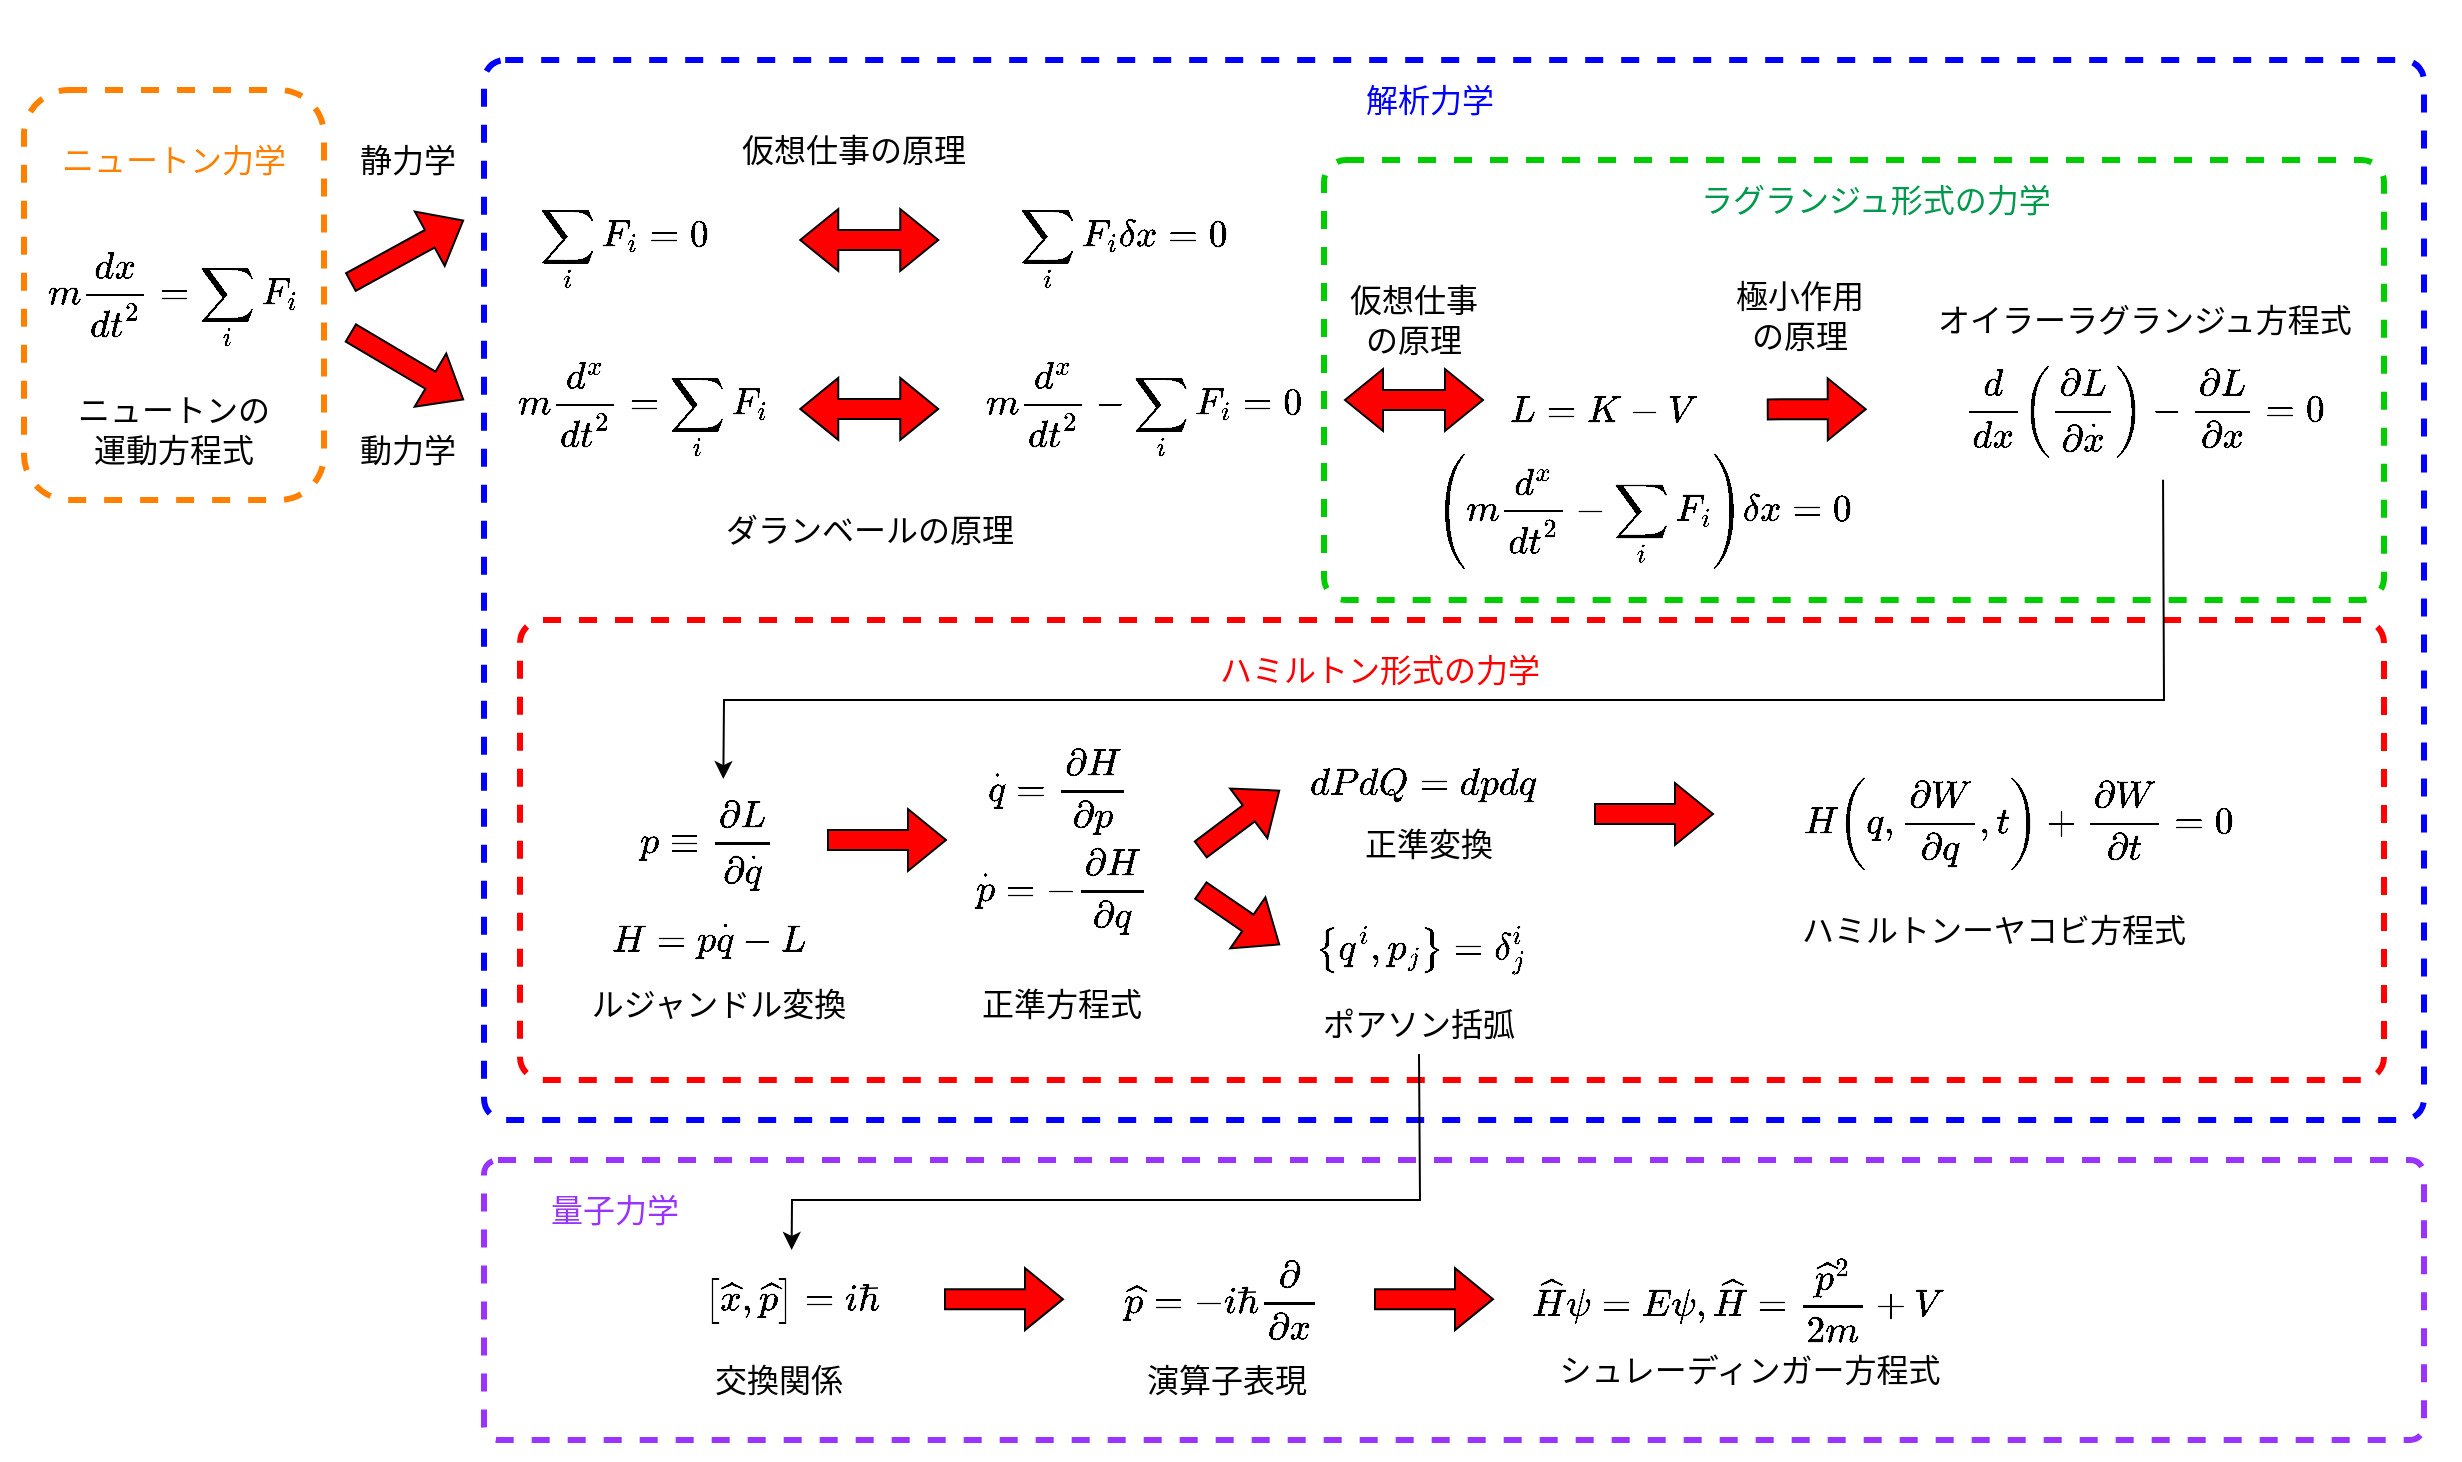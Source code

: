 <mxfile version="26.2.2">
  <diagram name="ページ1" id="Xpi5GvDhhlEL-7WdTvqS">
    <mxGraphModel dx="278" dy="151" grid="0" gridSize="10" guides="0" tooltips="1" connect="1" arrows="1" fold="1" page="1" pageScale="1" pageWidth="1250" pageHeight="750" math="1" shadow="0">
      <root>
        <mxCell id="0" />
        <mxCell id="1" parent="0" />
        <mxCell id="-pB7I64REoCSjXhP6a5t-30" value="" style="rounded=0;whiteSpace=wrap;html=1;fillColor=default;strokeColor=none;" parent="1" vertex="1">
          <mxGeometry x="10" y="10" width="1230" height="730" as="geometry" />
        </mxCell>
        <mxCell id="-pB7I64REoCSjXhP6a5t-9" value="" style="rounded=1;whiteSpace=wrap;html=1;fillColor=none;strokeColor=#9933FF;strokeWidth=3;dashed=1;fontColor=#9933FF;arcSize=5;fontSize=16;" parent="1" vertex="1">
          <mxGeometry x="252" y="590" width="970" height="140" as="geometry" />
        </mxCell>
        <mxCell id="-pB7I64REoCSjXhP6a5t-2" value="" style="rounded=1;whiteSpace=wrap;html=1;fillColor=none;strokeColor=#0000FF;strokeWidth=3;dashed=1;fontColor=#FF8000;arcSize=2;fontSize=16;" parent="1" vertex="1">
          <mxGeometry x="252" y="40" width="970" height="530" as="geometry" />
        </mxCell>
        <mxCell id="-pB7I64REoCSjXhP6a5t-12" value="" style="rounded=1;whiteSpace=wrap;html=1;fillColor=none;strokeColor=#FF0000;strokeWidth=3;dashed=1;fontColor=#00994D;arcSize=5;fontSize=16;" parent="1" vertex="1">
          <mxGeometry x="270" y="320" width="932" height="230" as="geometry" />
        </mxCell>
        <mxCell id="-pB7I64REoCSjXhP6a5t-11" value="" style="rounded=1;whiteSpace=wrap;html=1;fillColor=none;strokeColor=#00CC00;strokeWidth=3;dashed=1;fontColor=#00994D;arcSize=5;fontSize=16;" parent="1" vertex="1">
          <mxGeometry x="672" y="90" width="530" height="220" as="geometry" />
        </mxCell>
        <mxCell id="-pB7I64REoCSjXhP6a5t-1" value="" style="rounded=1;whiteSpace=wrap;html=1;fillColor=none;strokeColor=#FF8000;strokeWidth=3;dashed=1;fontColor=#FF8000;fontSize=16;" parent="1" vertex="1">
          <mxGeometry x="22" y="55" width="150" height="205" as="geometry" />
        </mxCell>
        <mxCell id="rrx2s7AU9UJIHRH4i8Ev-1" value="`m\frac{dx}{dt^2}=\sum_i F_i`" style="text;html=1;align=center;verticalAlign=middle;whiteSpace=wrap;rounded=0;fontSize=16;" parent="1" vertex="1">
          <mxGeometry x="27" y="125" width="140" height="70" as="geometry" />
        </mxCell>
        <mxCell id="rrx2s7AU9UJIHRH4i8Ev-2" value="ニュートン力学" style="text;html=1;align=center;verticalAlign=middle;whiteSpace=wrap;rounded=0;fontSize=16;fontColor=#FF8000;" parent="1" vertex="1">
          <mxGeometry x="32" y="75" width="130" height="30" as="geometry" />
        </mxCell>
        <mxCell id="rrx2s7AU9UJIHRH4i8Ev-3" value="ニュートンの&lt;div&gt;運動方程式&lt;/div&gt;" style="text;html=1;align=center;verticalAlign=middle;whiteSpace=wrap;rounded=0;fontSize=16;" parent="1" vertex="1">
          <mxGeometry x="32" y="210" width="130" height="30" as="geometry" />
        </mxCell>
        <mxCell id="rrx2s7AU9UJIHRH4i8Ev-5" value="`\sum_i F_i=0`" style="text;html=1;align=center;verticalAlign=middle;whiteSpace=wrap;rounded=0;fontSize=16;" parent="1" vertex="1">
          <mxGeometry x="252" y="110" width="140" height="50" as="geometry" />
        </mxCell>
        <mxCell id="rrx2s7AU9UJIHRH4i8Ev-6" value="`\sum_i F_i \delta x=0`" style="text;html=1;align=center;verticalAlign=middle;whiteSpace=wrap;rounded=0;fontSize=16;" parent="1" vertex="1">
          <mxGeometry x="502" y="110" width="140" height="50" as="geometry" />
        </mxCell>
        <mxCell id="rrx2s7AU9UJIHRH4i8Ev-7" value="`m\frac{d^x}{dt^2}=\sum_i F_i`" style="text;html=1;align=center;verticalAlign=middle;whiteSpace=wrap;rounded=0;fontSize=16;" parent="1" vertex="1">
          <mxGeometry x="262" y="180" width="140" height="70" as="geometry" />
        </mxCell>
        <mxCell id="rrx2s7AU9UJIHRH4i8Ev-8" value="`m\frac{d^x}{dt^2}-\sum_i F_i=0`" style="text;html=1;align=center;verticalAlign=middle;whiteSpace=wrap;rounded=0;fontSize=16;" parent="1" vertex="1">
          <mxGeometry x="502" y="180" width="160" height="70" as="geometry" />
        </mxCell>
        <mxCell id="t1Iy8DMnqRUx4DhuXsr5-1" value="仮想仕事&lt;span style=&quot;background-color: transparent; color: light-dark(rgb(0, 0, 0), rgb(255, 255, 255));&quot;&gt;の原理&lt;/span&gt;" style="text;html=1;align=center;verticalAlign=middle;whiteSpace=wrap;rounded=0;fontSize=16;" parent="1" vertex="1">
          <mxGeometry x="372" y="70" width="130" height="30" as="geometry" />
        </mxCell>
        <mxCell id="t1Iy8DMnqRUx4DhuXsr5-2" value="`L=K-V`" style="text;html=1;align=center;verticalAlign=middle;whiteSpace=wrap;rounded=0;fontSize=16;" parent="1" vertex="1">
          <mxGeometry x="742" y="180" width="140" height="70" as="geometry" />
        </mxCell>
        <mxCell id="t1Iy8DMnqRUx4DhuXsr5-3" value="`\frac{d}{dx}\left(\frac{\partial L}{\partial \dot{x}}\right)-\frac{\partial L}{\partial x} = 0`" style="text;html=1;align=center;verticalAlign=middle;whiteSpace=wrap;rounded=0;fontSize=16;" parent="1" vertex="1">
          <mxGeometry x="1012" y="180" width="140" height="70" as="geometry" />
        </mxCell>
        <mxCell id="t1Iy8DMnqRUx4DhuXsr5-4" value="`\left(m\frac{d^x}{dt^2}-\sum_i F_i\right) \delta x=0`" style="text;html=1;align=center;verticalAlign=middle;whiteSpace=wrap;rounded=0;fontSize=16;" parent="1" vertex="1">
          <mxGeometry x="761.88" y="230" width="140" height="70" as="geometry" />
        </mxCell>
        <mxCell id="t1Iy8DMnqRUx4DhuXsr5-5" value="ダランベールの原理" style="text;html=1;align=center;verticalAlign=middle;whiteSpace=wrap;rounded=0;fontSize=16;" parent="1" vertex="1">
          <mxGeometry x="369.63" y="260" width="150" height="30" as="geometry" />
        </mxCell>
        <mxCell id="t1Iy8DMnqRUx4DhuXsr5-9" value="" style="shape=flexArrow;endArrow=classic;html=1;rounded=0;fillColor=#FF0000;fontSize=16;" parent="1" edge="1">
          <mxGeometry width="50" height="50" relative="1" as="geometry">
            <mxPoint x="185" y="151.25" as="sourcePoint" />
            <mxPoint x="242" y="120" as="targetPoint" />
          </mxGeometry>
        </mxCell>
        <mxCell id="t1Iy8DMnqRUx4DhuXsr5-11" value="" style="shape=flexArrow;endArrow=classic;html=1;rounded=0;fillColor=#FF0000;fontSize=16;" parent="1" edge="1">
          <mxGeometry width="50" height="50" relative="1" as="geometry">
            <mxPoint x="185" y="176.25" as="sourcePoint" />
            <mxPoint x="242" y="210" as="targetPoint" />
          </mxGeometry>
        </mxCell>
        <mxCell id="t1Iy8DMnqRUx4DhuXsr5-12" value="静力学" style="text;html=1;align=center;verticalAlign=middle;whiteSpace=wrap;rounded=0;fontSize=16;" parent="1" vertex="1">
          <mxGeometry x="184.25" y="75" width="60" height="30" as="geometry" />
        </mxCell>
        <mxCell id="t1Iy8DMnqRUx4DhuXsr5-16" value="" style="shape=flexArrow;endArrow=classic;startArrow=classic;html=1;rounded=0;fillColor=#FF0000;strokeColor=#000000;fontStyle=1;fontSize=16;" parent="1" edge="1">
          <mxGeometry width="100" height="100" relative="1" as="geometry">
            <mxPoint x="682" y="210" as="sourcePoint" />
            <mxPoint x="752" y="210" as="targetPoint" />
          </mxGeometry>
        </mxCell>
        <mxCell id="t1Iy8DMnqRUx4DhuXsr5-19" value="" style="shape=flexArrow;endArrow=classic;html=1;rounded=0;fillColor=#FF0000;fontSize=16;" parent="1" edge="1">
          <mxGeometry width="50" height="50" relative="1" as="geometry">
            <mxPoint x="893.38" y="214.7" as="sourcePoint" />
            <mxPoint x="943.38" y="214.57" as="targetPoint" />
          </mxGeometry>
        </mxCell>
        <mxCell id="t1Iy8DMnqRUx4DhuXsr5-20" value="極小作用&lt;div&gt;&lt;span style=&quot;background-color: transparent; color: light-dark(rgb(0, 0, 0), rgb(255, 255, 255));&quot;&gt;の原理&lt;/span&gt;&lt;/div&gt;" style="text;html=1;align=center;verticalAlign=middle;whiteSpace=wrap;rounded=0;fontSize=16;" parent="1" vertex="1">
          <mxGeometry x="868" y="150" width="84" height="35" as="geometry" />
        </mxCell>
        <mxCell id="t1Iy8DMnqRUx4DhuXsr5-21" value="ラグランジュ形式の力学" style="text;html=1;align=center;verticalAlign=middle;whiteSpace=wrap;rounded=0;fontSize=16;fontColor=#00994D;" parent="1" vertex="1">
          <mxGeometry x="848" y="100" width="200" height="20" as="geometry" />
        </mxCell>
        <mxCell id="t1Iy8DMnqRUx4DhuXsr5-22" value="解析力学" style="text;html=1;align=center;verticalAlign=middle;whiteSpace=wrap;rounded=0;fontSize=16;fontColor=#0000FF;" parent="1" vertex="1">
          <mxGeometry x="624.88" y="50" width="200" height="20" as="geometry" />
        </mxCell>
        <mxCell id="bC-y-SfwGKUDFejCJZRV-1" value="`H=p\dot{q}-L`" style="text;html=1;align=center;verticalAlign=middle;whiteSpace=wrap;rounded=0;fontSize=16;" parent="1" vertex="1">
          <mxGeometry x="334.63" y="464" width="60" height="30" as="geometry" />
        </mxCell>
        <mxCell id="bC-y-SfwGKUDFejCJZRV-2" value="`p\equiv \frac{\partial L}{\partial \dot{q}}`" style="text;html=1;align=center;verticalAlign=middle;whiteSpace=wrap;rounded=0;fontSize=16;" parent="1" vertex="1">
          <mxGeometry x="330.44" y="403" width="68.37" height="57" as="geometry" />
        </mxCell>
        <mxCell id="bC-y-SfwGKUDFejCJZRV-3" value="シュレーディンガー方程式" style="text;html=1;align=center;verticalAlign=middle;whiteSpace=wrap;rounded=0;fontSize=16;" parent="1" vertex="1">
          <mxGeometry x="767" y="680" width="236" height="30" as="geometry" />
        </mxCell>
        <mxCell id="bC-y-SfwGKUDFejCJZRV-4" value="ルジャンドル変換" style="text;html=1;align=center;verticalAlign=middle;whiteSpace=wrap;rounded=0;fontSize=16;" parent="1" vertex="1">
          <mxGeometry x="297" y="497" width="145" height="30" as="geometry" />
        </mxCell>
        <mxCell id="bC-y-SfwGKUDFejCJZRV-5" value="" style="shape=flexArrow;endArrow=classic;html=1;rounded=0;fillColor=#FF0000;fontSize=16;" parent="1" edge="1">
          <mxGeometry width="50" height="50" relative="1" as="geometry">
            <mxPoint x="423.5" y="430" as="sourcePoint" />
            <mxPoint x="483.5" y="430" as="targetPoint" />
          </mxGeometry>
        </mxCell>
        <mxCell id="bC-y-SfwGKUDFejCJZRV-6" value="`\dot{q} = \frac{\partial H}{\partial p}`" style="text;html=1;align=center;verticalAlign=middle;whiteSpace=wrap;rounded=0;fontSize=16;" parent="1" vertex="1">
          <mxGeometry x="508.5" y="390" width="60" height="30" as="geometry" />
        </mxCell>
        <mxCell id="bC-y-SfwGKUDFejCJZRV-7" value="`\dot{p} = - \frac{\partial H}{\partial q}`" style="text;html=1;align=center;verticalAlign=middle;whiteSpace=wrap;rounded=0;fontSize=16;" parent="1" vertex="1">
          <mxGeometry x="510.5" y="440" width="60" height="30" as="geometry" />
        </mxCell>
        <mxCell id="bC-y-SfwGKUDFejCJZRV-8" value="`dPdQ=dpdq`" style="text;html=1;align=center;verticalAlign=middle;whiteSpace=wrap;rounded=0;fontSize=16;" parent="1" vertex="1">
          <mxGeometry x="677" y="387" width="90" height="30" as="geometry" />
        </mxCell>
        <mxCell id="bC-y-SfwGKUDFejCJZRV-9" value="ハミルトン形式の力学" style="text;html=1;align=center;verticalAlign=middle;whiteSpace=wrap;rounded=0;fontSize=16;fontColor=#FF0000;" parent="1" vertex="1">
          <mxGeometry x="601.5" y="330" width="195.5" height="30" as="geometry" />
        </mxCell>
        <mxCell id="bC-y-SfwGKUDFejCJZRV-10" value="`\{q^i, p_j\} = \delta_j^i`" style="text;html=1;align=center;verticalAlign=middle;whiteSpace=wrap;rounded=0;fontSize=16;" parent="1" vertex="1">
          <mxGeometry x="674.5" y="470" width="90" height="30" as="geometry" />
        </mxCell>
        <mxCell id="bC-y-SfwGKUDFejCJZRV-12" value="正準変換" style="text;html=1;align=center;verticalAlign=middle;whiteSpace=wrap;rounded=0;fontSize=16;" parent="1" vertex="1">
          <mxGeometry x="652" y="417" width="145" height="30" as="geometry" />
        </mxCell>
        <mxCell id="bC-y-SfwGKUDFejCJZRV-13" value="" style="shape=flexArrow;endArrow=classic;html=1;rounded=0;fillColor=#FF0000;fontSize=16;" parent="1" edge="1">
          <mxGeometry width="50" height="50" relative="1" as="geometry">
            <mxPoint x="807" y="417" as="sourcePoint" />
            <mxPoint x="867" y="417" as="targetPoint" />
          </mxGeometry>
        </mxCell>
        <mxCell id="bC-y-SfwGKUDFejCJZRV-14" value="`H\left(q,\frac{\partial W}{\partial q},t\right)+\frac{\partial W}{\partial t} = 0`" style="text;html=1;align=center;verticalAlign=middle;whiteSpace=wrap;rounded=0;fontSize=16;" parent="1" vertex="1">
          <mxGeometry x="922" y="387" width="195" height="67" as="geometry" />
        </mxCell>
        <mxCell id="bC-y-SfwGKUDFejCJZRV-17" value="`\hat{p} = -i h \frac{\partial}{\partial x}`" style="text;html=1;align=center;verticalAlign=middle;whiteSpace=wrap;rounded=0;fontFamily=Helvetica;fontSize=16;" parent="1" vertex="1">
          <mxGeometry x="542" y="625" width="157.12" height="70" as="geometry" />
        </mxCell>
        <mxCell id="bC-y-SfwGKUDFejCJZRV-18" value="" style="shape=flexArrow;endArrow=classic;html=1;rounded=0;fillColor=#FF0000;fontSize=16;" parent="1" edge="1">
          <mxGeometry width="50" height="50" relative="1" as="geometry">
            <mxPoint x="482" y="659.57" as="sourcePoint" />
            <mxPoint x="542" y="659.57" as="targetPoint" />
          </mxGeometry>
        </mxCell>
        <mxCell id="bC-y-SfwGKUDFejCJZRV-19" value="`[\hat{x},\hat{p}]= ih`" style="text;html=1;align=center;verticalAlign=middle;whiteSpace=wrap;rounded=0;fontFamily=Helvetica;fontSize=16;" parent="1" vertex="1">
          <mxGeometry x="342" y="635" width="127.63" height="50" as="geometry" />
        </mxCell>
        <mxCell id="bC-y-SfwGKUDFejCJZRV-20" value="" style="shape=flexArrow;endArrow=classic;html=1;rounded=0;fillColor=#FF0000;fontSize=16;" parent="1" edge="1">
          <mxGeometry width="50" height="50" relative="1" as="geometry">
            <mxPoint x="697" y="659.57" as="sourcePoint" />
            <mxPoint x="757" y="659.57" as="targetPoint" />
          </mxGeometry>
        </mxCell>
        <mxCell id="bC-y-SfwGKUDFejCJZRV-21" value="`\hat{H}\psi=E\psi,\hat{H}=\frac{\hat{p}^2}{2m} + V`" style="text;html=1;align=center;verticalAlign=middle;whiteSpace=wrap;rounded=0;fontFamily=Helvetica;fontSize=16;" parent="1" vertex="1">
          <mxGeometry x="757" y="635" width="244" height="50" as="geometry" />
        </mxCell>
        <mxCell id="bC-y-SfwGKUDFejCJZRV-23" value="ポアソン括弧" style="text;html=1;align=center;verticalAlign=middle;whiteSpace=wrap;rounded=0;fontSize=16;" parent="1" vertex="1">
          <mxGeometry x="647" y="507" width="145" height="30" as="geometry" />
        </mxCell>
        <mxCell id="-pB7I64REoCSjXhP6a5t-4" value="仮想仕事&lt;div&gt;の原理&lt;/div&gt;" style="text;html=1;align=center;verticalAlign=middle;whiteSpace=wrap;rounded=0;fontSize=16;" parent="1" vertex="1">
          <mxGeometry x="677" y="150" width="80" height="40" as="geometry" />
        </mxCell>
        <mxCell id="-pB7I64REoCSjXhP6a5t-5" value="オイラーラグランジュ方程式" style="text;html=1;align=center;verticalAlign=middle;whiteSpace=wrap;rounded=0;fontSize=16;" parent="1" vertex="1">
          <mxGeometry x="959.5" y="155" width="245" height="30" as="geometry" />
        </mxCell>
        <mxCell id="-pB7I64REoCSjXhP6a5t-7" value="正準方程式" style="text;html=1;align=center;verticalAlign=middle;whiteSpace=wrap;rounded=0;fontSize=16;" parent="1" vertex="1">
          <mxGeometry x="465.5" y="497" width="150" height="30" as="geometry" />
        </mxCell>
        <mxCell id="-pB7I64REoCSjXhP6a5t-8" value="ハミルトンーヤコビ方程式" style="text;html=1;align=center;verticalAlign=middle;whiteSpace=wrap;rounded=0;fontSize=16;" parent="1" vertex="1">
          <mxGeometry x="887" y="460" width="240" height="30" as="geometry" />
        </mxCell>
        <mxCell id="-pB7I64REoCSjXhP6a5t-10" value="量子力学" style="text;html=1;align=center;verticalAlign=middle;whiteSpace=wrap;rounded=0;fontSize=16;fontColor=#9933FF;" parent="1" vertex="1">
          <mxGeometry x="270" y="605" width="95" height="20" as="geometry" />
        </mxCell>
        <mxCell id="-pB7I64REoCSjXhP6a5t-14" value="" style="shape=flexArrow;endArrow=classic;html=1;rounded=0;fillColor=#FF0000;fontSize=16;" parent="1" edge="1">
          <mxGeometry width="50" height="50" relative="1" as="geometry">
            <mxPoint x="610" y="435" as="sourcePoint" />
            <mxPoint x="650" y="405" as="targetPoint" />
          </mxGeometry>
        </mxCell>
        <mxCell id="-pB7I64REoCSjXhP6a5t-15" value="" style="shape=flexArrow;endArrow=classic;html=1;rounded=0;fillColor=#FF0000;entryX=0;entryY=0.25;entryDx=0;entryDy=0;fontSize=16;" parent="1" edge="1">
          <mxGeometry width="50" height="50" relative="1" as="geometry">
            <mxPoint x="610" y="455" as="sourcePoint" />
            <mxPoint x="650" y="482.5" as="targetPoint" />
          </mxGeometry>
        </mxCell>
        <mxCell id="-pB7I64REoCSjXhP6a5t-20" value="" style="shape=flexArrow;endArrow=classic;startArrow=classic;html=1;rounded=0;fillColor=#FF0000;strokeColor=#000000;fontStyle=1;fontSize=16;" parent="1" edge="1">
          <mxGeometry width="100" height="100" relative="1" as="geometry">
            <mxPoint x="409.63" y="130" as="sourcePoint" />
            <mxPoint x="479.63" y="130" as="targetPoint" />
          </mxGeometry>
        </mxCell>
        <mxCell id="-pB7I64REoCSjXhP6a5t-21" value="" style="shape=flexArrow;endArrow=classic;startArrow=classic;html=1;rounded=0;fillColor=#FF0000;strokeColor=#000000;fontStyle=1;fontSize=16;" parent="1" edge="1">
          <mxGeometry width="100" height="100" relative="1" as="geometry">
            <mxPoint x="409.63" y="214.44" as="sourcePoint" />
            <mxPoint x="479.63" y="214.44" as="targetPoint" />
          </mxGeometry>
        </mxCell>
        <mxCell id="-pB7I64REoCSjXhP6a5t-23" value="動力学" style="text;html=1;align=center;verticalAlign=middle;whiteSpace=wrap;rounded=0;fontSize=16;" parent="1" vertex="1">
          <mxGeometry x="184.25" y="220" width="60" height="30" as="geometry" />
        </mxCell>
        <mxCell id="-pB7I64REoCSjXhP6a5t-24" value="" style="endArrow=classic;html=1;rounded=0;exitX=0.568;exitY=0.999;exitDx=0;exitDy=0;exitPerimeter=0;entryX=0.603;entryY=-0.061;entryDx=0;entryDy=0;entryPerimeter=0;" parent="1" source="t1Iy8DMnqRUx4DhuXsr5-3" target="bC-y-SfwGKUDFejCJZRV-2" edge="1">
          <mxGeometry width="50" height="50" relative="1" as="geometry">
            <mxPoint x="1087" y="260" as="sourcePoint" />
            <mxPoint x="202" y="410" as="targetPoint" />
            <Array as="points">
              <mxPoint x="1092" y="360" />
              <mxPoint x="372" y="360" />
            </Array>
          </mxGeometry>
        </mxCell>
        <mxCell id="-pB7I64REoCSjXhP6a5t-26" value="交換関係" style="text;html=1;align=center;verticalAlign=middle;whiteSpace=wrap;rounded=0;fontSize=16;" parent="1" vertex="1">
          <mxGeometry x="362" y="685" width="75" height="30" as="geometry" />
        </mxCell>
        <mxCell id="-pB7I64REoCSjXhP6a5t-27" value="演算子表現" style="text;html=1;align=center;verticalAlign=middle;whiteSpace=wrap;rounded=0;fontSize=16;" parent="1" vertex="1">
          <mxGeometry x="570.5" y="685" width="105" height="30" as="geometry" />
        </mxCell>
        <mxCell id="-pB7I64REoCSjXhP6a5t-28" value="" style="endArrow=classic;html=1;rounded=0;exitX=0.5;exitY=1;exitDx=0;exitDy=0;entryX=0.5;entryY=0;entryDx=0;entryDy=0;" parent="1" source="bC-y-SfwGKUDFejCJZRV-23" target="bC-y-SfwGKUDFejCJZRV-19" edge="1">
          <mxGeometry width="50" height="50" relative="1" as="geometry">
            <mxPoint x="742" y="500" as="sourcePoint" />
            <mxPoint x="792" y="450" as="targetPoint" />
            <Array as="points">
              <mxPoint x="720" y="610" />
              <mxPoint x="406" y="610" />
            </Array>
          </mxGeometry>
        </mxCell>
        <mxCell id="SM6MBXZaQpiXMX6AJhht-1" value="" style="endArrow=none;html=1;rounded=0;strokeWidth=0.8;" edge="1" parent="1">
          <mxGeometry width="50" height="50" relative="1" as="geometry">
            <mxPoint x="629" y="656.23" as="sourcePoint" />
            <mxPoint x="638" y="656" as="targetPoint" />
          </mxGeometry>
        </mxCell>
        <mxCell id="SM6MBXZaQpiXMX6AJhht-2" value="" style="endArrow=none;html=1;rounded=0;strokeWidth=0.8;" edge="1" parent="1">
          <mxGeometry width="50" height="50" relative="1" as="geometry">
            <mxPoint x="440" y="654.23" as="sourcePoint" />
            <mxPoint x="449" y="654" as="targetPoint" />
          </mxGeometry>
        </mxCell>
      </root>
    </mxGraphModel>
  </diagram>
</mxfile>

